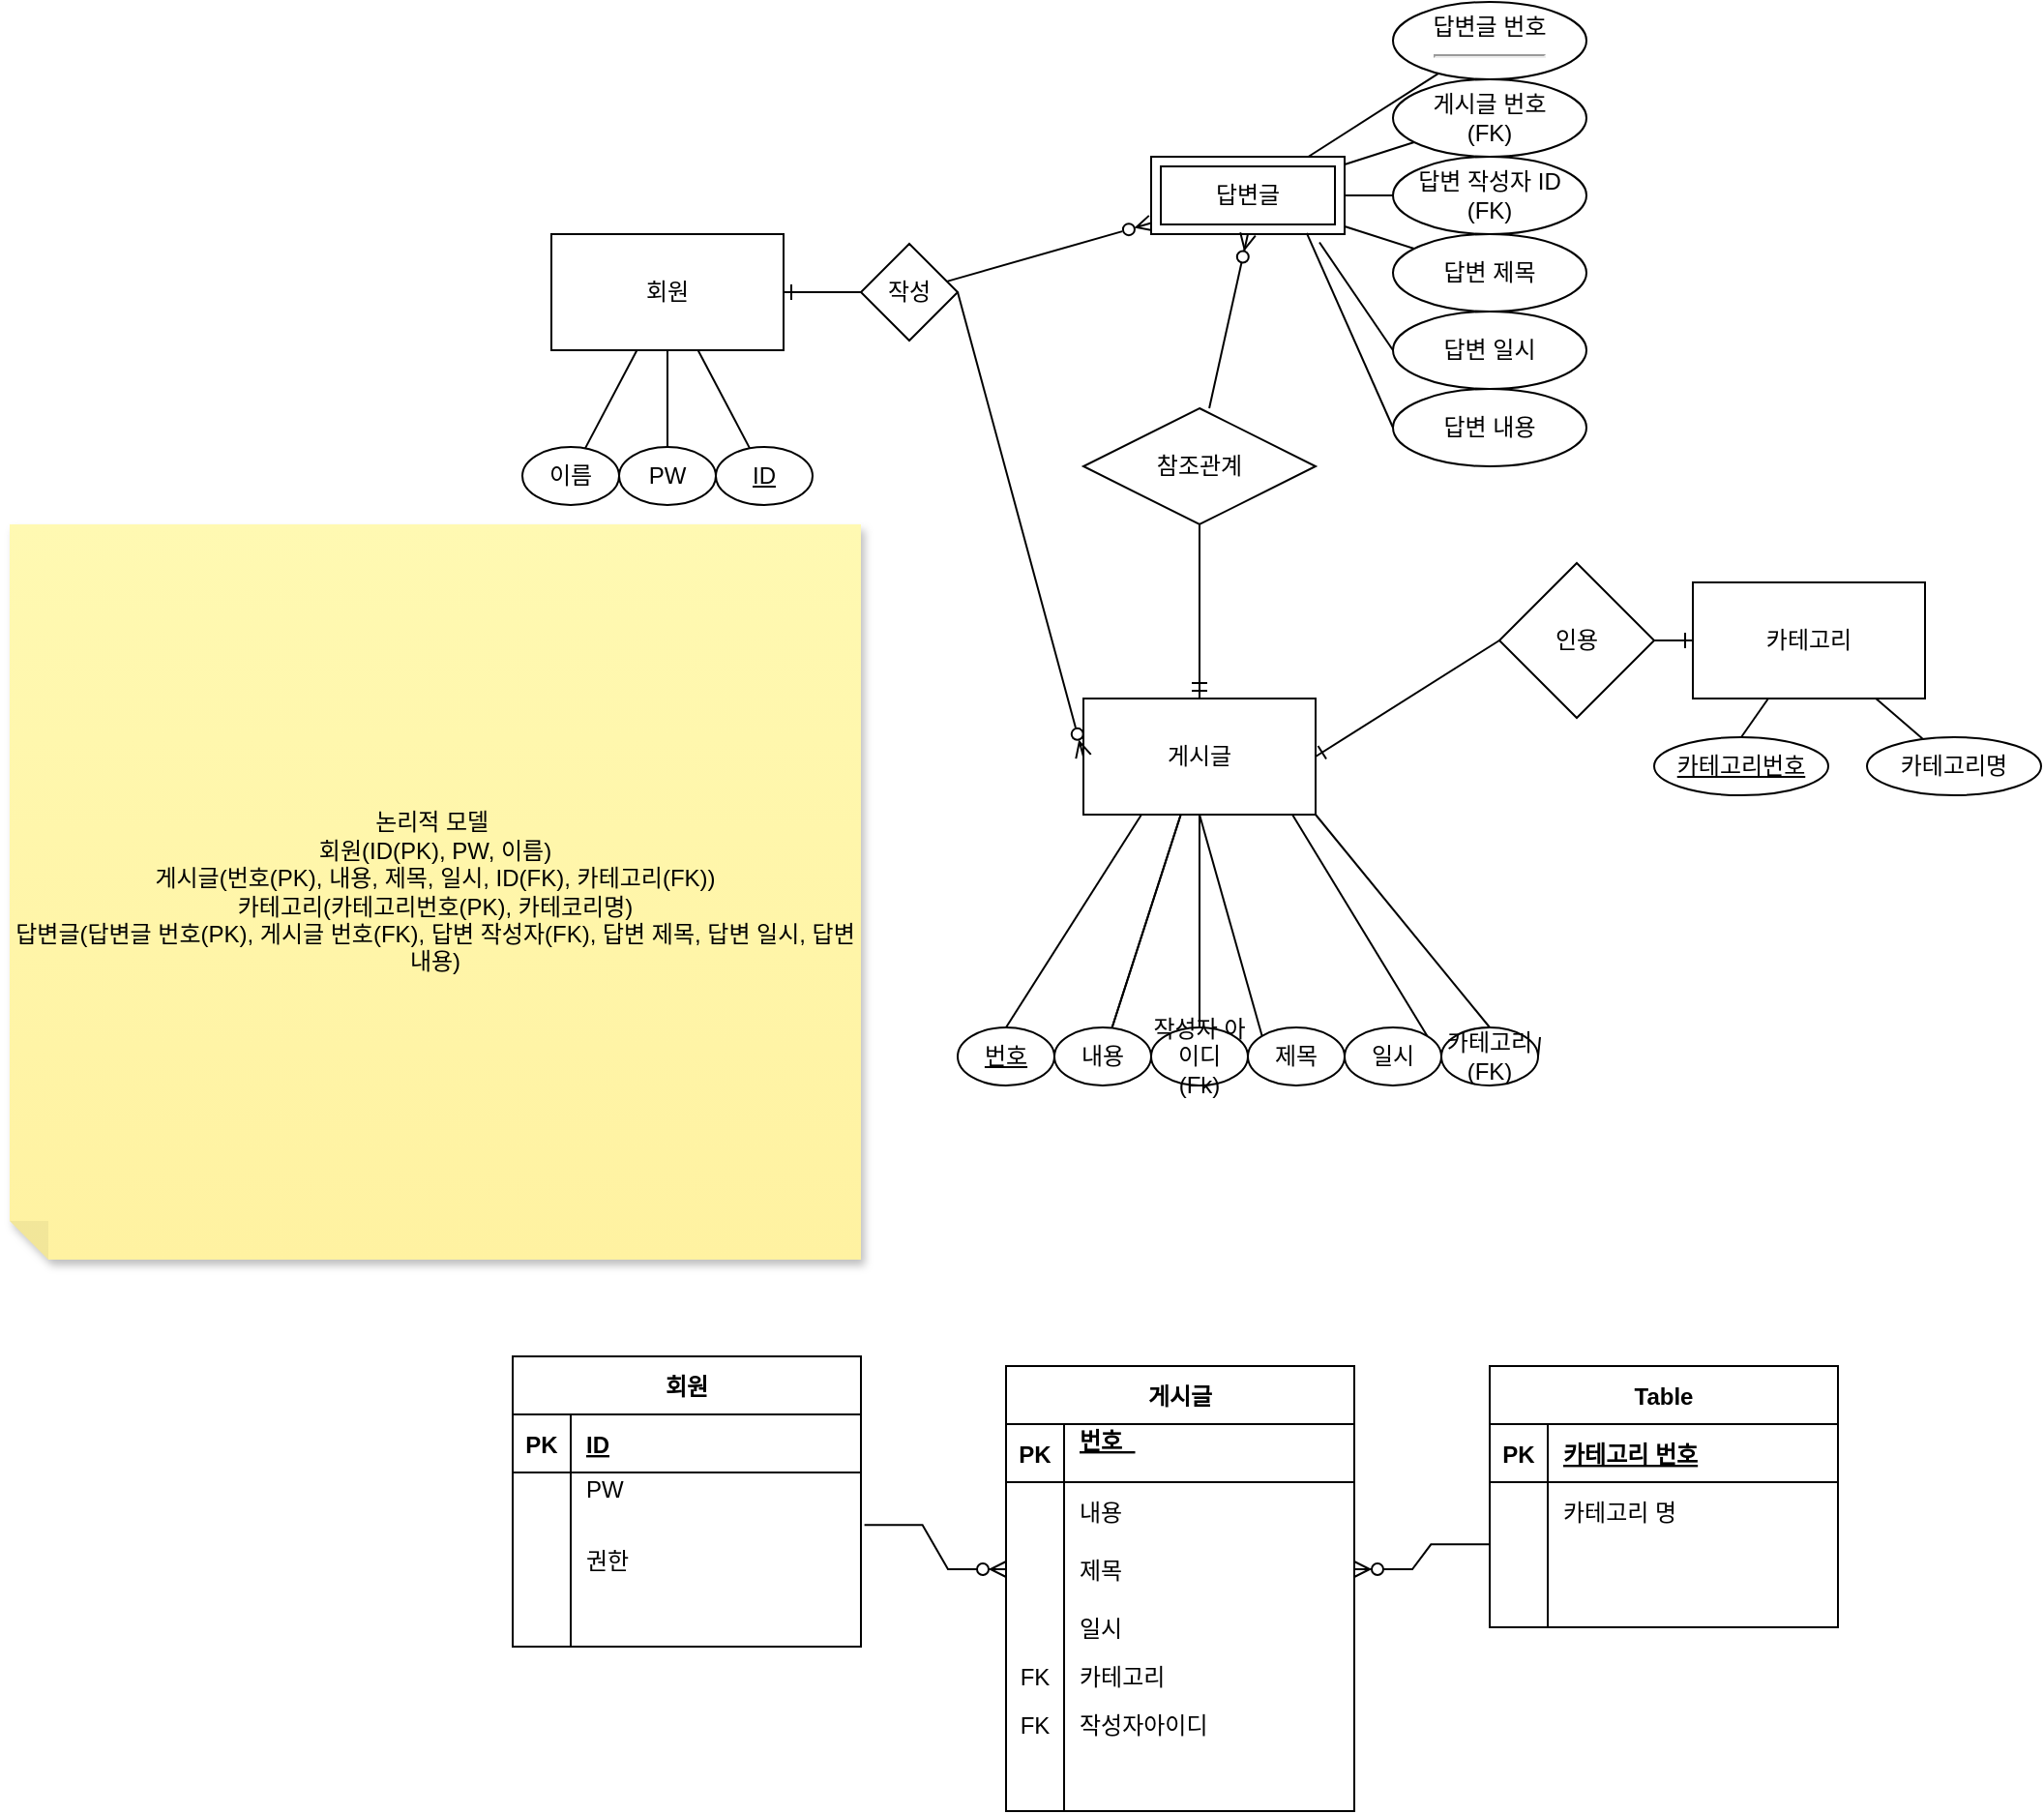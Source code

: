<mxfile version="20.6.2" type="github">
  <diagram id="R2lEEEUBdFMjLlhIrx00" name="Page-1">
    <mxGraphModel dx="2272" dy="774" grid="1" gridSize="10" guides="1" tooltips="1" connect="1" arrows="1" fold="1" page="1" pageScale="1" pageWidth="850" pageHeight="1100" math="0" shadow="0" extFonts="Permanent Marker^https://fonts.googleapis.com/css?family=Permanent+Marker">
      <root>
        <mxCell id="0" />
        <mxCell id="1" parent="0" />
        <mxCell id="7OI8YUhsGdWpLaV7Q7GV-1" value="회원" style="rounded=0;whiteSpace=wrap;html=1;" parent="1" vertex="1">
          <mxGeometry x="70" y="170" width="120" height="60" as="geometry" />
        </mxCell>
        <mxCell id="7OI8YUhsGdWpLaV7Q7GV-40" value="" style="edgeStyle=none;shape=connector;rounded=0;orthogonalLoop=1;jettySize=auto;html=1;labelBackgroundColor=default;strokeColor=default;fontFamily=Helvetica;fontSize=11;fontColor=default;startArrow=none;startFill=0;endArrow=none;endFill=0;" parent="1" source="7OI8YUhsGdWpLaV7Q7GV-2" target="7OI8YUhsGdWpLaV7Q7GV-1" edge="1">
          <mxGeometry relative="1" as="geometry" />
        </mxCell>
        <mxCell id="7OI8YUhsGdWpLaV7Q7GV-2" value="&lt;u&gt;ID&lt;/u&gt;" style="ellipse;whiteSpace=wrap;html=1;" parent="1" vertex="1">
          <mxGeometry x="155" y="280" width="50" height="30" as="geometry" />
        </mxCell>
        <mxCell id="7OI8YUhsGdWpLaV7Q7GV-39" value="" style="edgeStyle=none;shape=connector;rounded=0;orthogonalLoop=1;jettySize=auto;html=1;labelBackgroundColor=default;strokeColor=default;fontFamily=Helvetica;fontSize=11;fontColor=default;startArrow=none;startFill=0;endArrow=none;endFill=0;" parent="1" source="7OI8YUhsGdWpLaV7Q7GV-3" target="7OI8YUhsGdWpLaV7Q7GV-1" edge="1">
          <mxGeometry relative="1" as="geometry" />
        </mxCell>
        <mxCell id="7OI8YUhsGdWpLaV7Q7GV-3" value="PW" style="ellipse;whiteSpace=wrap;html=1;" parent="1" vertex="1">
          <mxGeometry x="105" y="280" width="50" height="30" as="geometry" />
        </mxCell>
        <mxCell id="7OI8YUhsGdWpLaV7Q7GV-41" value="" style="edgeStyle=none;shape=connector;rounded=0;orthogonalLoop=1;jettySize=auto;html=1;labelBackgroundColor=default;strokeColor=default;fontFamily=Helvetica;fontSize=11;fontColor=default;startArrow=none;startFill=0;endArrow=none;endFill=0;" parent="1" source="7OI8YUhsGdWpLaV7Q7GV-4" target="7OI8YUhsGdWpLaV7Q7GV-1" edge="1">
          <mxGeometry relative="1" as="geometry" />
        </mxCell>
        <mxCell id="7OI8YUhsGdWpLaV7Q7GV-4" value="이름" style="ellipse;whiteSpace=wrap;html=1;" parent="1" vertex="1">
          <mxGeometry x="55" y="280" width="50" height="30" as="geometry" />
        </mxCell>
        <mxCell id="7OI8YUhsGdWpLaV7Q7GV-31" value="" style="edgeStyle=none;shape=connector;rounded=0;orthogonalLoop=1;jettySize=auto;html=1;labelBackgroundColor=default;strokeColor=default;fontFamily=Helvetica;fontSize=11;fontColor=default;startArrow=none;startFill=0;endArrow=none;endFill=0;" parent="1" source="7OI8YUhsGdWpLaV7Q7GV-6" target="7OI8YUhsGdWpLaV7Q7GV-9" edge="1">
          <mxGeometry relative="1" as="geometry" />
        </mxCell>
        <mxCell id="7OI8YUhsGdWpLaV7Q7GV-32" value="" style="edgeStyle=none;shape=connector;rounded=0;orthogonalLoop=1;jettySize=auto;html=1;labelBackgroundColor=default;strokeColor=default;fontFamily=Helvetica;fontSize=11;fontColor=default;startArrow=none;startFill=0;endArrow=none;endFill=0;" parent="1" source="7OI8YUhsGdWpLaV7Q7GV-6" target="7OI8YUhsGdWpLaV7Q7GV-9" edge="1">
          <mxGeometry relative="1" as="geometry" />
        </mxCell>
        <mxCell id="7OI8YUhsGdWpLaV7Q7GV-33" style="edgeStyle=none;shape=connector;rounded=0;orthogonalLoop=1;jettySize=auto;html=1;exitX=0.25;exitY=1;exitDx=0;exitDy=0;entryX=0.5;entryY=0;entryDx=0;entryDy=0;labelBackgroundColor=default;strokeColor=default;fontFamily=Helvetica;fontSize=11;fontColor=default;startArrow=none;startFill=0;endArrow=none;endFill=0;" parent="1" source="7OI8YUhsGdWpLaV7Q7GV-6" target="7OI8YUhsGdWpLaV7Q7GV-7" edge="1">
          <mxGeometry relative="1" as="geometry" />
        </mxCell>
        <mxCell id="7OI8YUhsGdWpLaV7Q7GV-34" style="edgeStyle=none;shape=connector;rounded=0;orthogonalLoop=1;jettySize=auto;html=1;exitX=0.5;exitY=1;exitDx=0;exitDy=0;entryX=0;entryY=0;entryDx=0;entryDy=0;labelBackgroundColor=default;strokeColor=default;fontFamily=Helvetica;fontSize=11;fontColor=default;startArrow=none;startFill=0;endArrow=none;endFill=0;" parent="1" source="7OI8YUhsGdWpLaV7Q7GV-6" target="7OI8YUhsGdWpLaV7Q7GV-8" edge="1">
          <mxGeometry relative="1" as="geometry" />
        </mxCell>
        <mxCell id="7OI8YUhsGdWpLaV7Q7GV-6" value="게시글" style="rounded=0;whiteSpace=wrap;html=1;" parent="1" vertex="1">
          <mxGeometry x="345" y="410" width="120" height="60" as="geometry" />
        </mxCell>
        <mxCell id="7OI8YUhsGdWpLaV7Q7GV-7" value="&lt;u&gt;번호&lt;/u&gt;" style="ellipse;whiteSpace=wrap;html=1;" parent="1" vertex="1">
          <mxGeometry x="280" y="580" width="50" height="30" as="geometry" />
        </mxCell>
        <mxCell id="7OI8YUhsGdWpLaV7Q7GV-8" value="제목" style="ellipse;whiteSpace=wrap;html=1;" parent="1" vertex="1">
          <mxGeometry x="430" y="580" width="50" height="30" as="geometry" />
        </mxCell>
        <mxCell id="7OI8YUhsGdWpLaV7Q7GV-9" value="내용" style="ellipse;whiteSpace=wrap;html=1;" parent="1" vertex="1">
          <mxGeometry x="330" y="580" width="50" height="30" as="geometry" />
        </mxCell>
        <mxCell id="7OI8YUhsGdWpLaV7Q7GV-36" style="edgeStyle=none;shape=connector;rounded=0;orthogonalLoop=1;jettySize=auto;html=1;exitX=0.5;exitY=0;exitDx=0;exitDy=0;entryX=0.5;entryY=1;entryDx=0;entryDy=0;labelBackgroundColor=default;strokeColor=default;fontFamily=Helvetica;fontSize=11;fontColor=default;startArrow=none;startFill=0;endArrow=none;endFill=0;" parent="1" source="7OI8YUhsGdWpLaV7Q7GV-10" target="7OI8YUhsGdWpLaV7Q7GV-6" edge="1">
          <mxGeometry relative="1" as="geometry">
            <Array as="points" />
          </mxGeometry>
        </mxCell>
        <mxCell id="7OI8YUhsGdWpLaV7Q7GV-10" value="작성자 아이디&lt;br&gt;(Fk)" style="ellipse;whiteSpace=wrap;html=1;" parent="1" vertex="1">
          <mxGeometry x="380" y="580" width="50" height="30" as="geometry" />
        </mxCell>
        <mxCell id="7OI8YUhsGdWpLaV7Q7GV-35" style="edgeStyle=none;shape=connector;rounded=0;orthogonalLoop=1;jettySize=auto;html=1;exitX=1;exitY=0;exitDx=0;exitDy=0;entryX=0.9;entryY=1;entryDx=0;entryDy=0;entryPerimeter=0;labelBackgroundColor=default;strokeColor=default;fontFamily=Helvetica;fontSize=11;fontColor=default;startArrow=none;startFill=0;endArrow=none;endFill=0;" parent="1" source="7OI8YUhsGdWpLaV7Q7GV-13" target="7OI8YUhsGdWpLaV7Q7GV-6" edge="1">
          <mxGeometry relative="1" as="geometry" />
        </mxCell>
        <mxCell id="7OI8YUhsGdWpLaV7Q7GV-13" value="일시" style="ellipse;whiteSpace=wrap;html=1;" parent="1" vertex="1">
          <mxGeometry x="480" y="580" width="50" height="30" as="geometry" />
        </mxCell>
        <mxCell id="7OI8YUhsGdWpLaV7Q7GV-37" style="edgeStyle=none;shape=connector;rounded=0;orthogonalLoop=1;jettySize=auto;html=1;entryX=1;entryY=1;entryDx=0;entryDy=0;labelBackgroundColor=default;strokeColor=default;fontFamily=Helvetica;fontSize=11;fontColor=default;startArrow=none;startFill=0;endArrow=none;endFill=0;exitX=0.5;exitY=0;exitDx=0;exitDy=0;" parent="1" source="7OI8YUhsGdWpLaV7Q7GV-14" target="7OI8YUhsGdWpLaV7Q7GV-6" edge="1">
          <mxGeometry relative="1" as="geometry">
            <mxPoint x="335" y="730" as="sourcePoint" />
          </mxGeometry>
        </mxCell>
        <mxCell id="7OI8YUhsGdWpLaV7Q7GV-14" value="카테고리&lt;br&gt;(FK)" style="ellipse;whiteSpace=wrap;html=1;" parent="1" vertex="1">
          <mxGeometry x="530" y="580" width="50" height="30" as="geometry" />
        </mxCell>
        <mxCell id="7OI8YUhsGdWpLaV7Q7GV-15" value="카테고리" style="rounded=0;whiteSpace=wrap;html=1;" parent="1" vertex="1">
          <mxGeometry x="660" y="350" width="120" height="60" as="geometry" />
        </mxCell>
        <mxCell id="7OI8YUhsGdWpLaV7Q7GV-38" value="" style="edgeStyle=none;shape=connector;rounded=0;orthogonalLoop=1;jettySize=auto;html=1;labelBackgroundColor=default;strokeColor=default;fontFamily=Helvetica;fontSize=11;fontColor=default;startArrow=none;startFill=0;endArrow=none;endFill=0;" parent="1" source="7OI8YUhsGdWpLaV7Q7GV-17" target="7OI8YUhsGdWpLaV7Q7GV-15" edge="1">
          <mxGeometry relative="1" as="geometry" />
        </mxCell>
        <mxCell id="7OI8YUhsGdWpLaV7Q7GV-17" value="&lt;span&gt;카테고리명&lt;/span&gt;" style="ellipse;whiteSpace=wrap;html=1;fontStyle=0" parent="1" vertex="1">
          <mxGeometry x="750" y="430" width="90" height="30" as="geometry" />
        </mxCell>
        <mxCell id="_Avq7GylV0SumR6iPgZQ-17" value="" style="edgeStyle=none;rounded=0;orthogonalLoop=1;jettySize=auto;html=1;endArrow=ERzeroToMany;endFill=0;" edge="1" parent="1" source="7OI8YUhsGdWpLaV7Q7GV-19" target="_Avq7GylV0SumR6iPgZQ-3">
          <mxGeometry relative="1" as="geometry" />
        </mxCell>
        <mxCell id="7OI8YUhsGdWpLaV7Q7GV-19" value="작성" style="rhombus;whiteSpace=wrap;html=1;" parent="1" vertex="1">
          <mxGeometry x="230" y="175" width="50" height="50" as="geometry" />
        </mxCell>
        <mxCell id="_Avq7GylV0SumR6iPgZQ-21" value="" style="edgeStyle=none;rounded=0;orthogonalLoop=1;jettySize=auto;html=1;startArrow=none;startFill=0;endArrow=ERone;endFill=0;" edge="1" parent="1" source="7OI8YUhsGdWpLaV7Q7GV-20" target="7OI8YUhsGdWpLaV7Q7GV-15">
          <mxGeometry relative="1" as="geometry" />
        </mxCell>
        <mxCell id="7OI8YUhsGdWpLaV7Q7GV-20" value="인용" style="rhombus;whiteSpace=wrap;html=1;" parent="1" vertex="1">
          <mxGeometry x="560" y="340" width="80" height="80" as="geometry" />
        </mxCell>
        <mxCell id="7OI8YUhsGdWpLaV7Q7GV-22" value="" style="endArrow=ERone;html=1;rounded=0;strokeColor=default;entryX=1;entryY=0.5;entryDx=0;entryDy=0;exitX=0;exitY=0.5;exitDx=0;exitDy=0;endFill=0;" parent="1" source="7OI8YUhsGdWpLaV7Q7GV-20" target="7OI8YUhsGdWpLaV7Q7GV-6" edge="1">
          <mxGeometry width="50" height="50" relative="1" as="geometry">
            <mxPoint x="550.0" y="440" as="sourcePoint" />
            <mxPoint x="460" y="800" as="targetPoint" />
          </mxGeometry>
        </mxCell>
        <mxCell id="7OI8YUhsGdWpLaV7Q7GV-28" value="" style="edgeStyle=none;orthogonalLoop=1;jettySize=auto;html=1;rounded=0;strokeColor=default;exitX=1;exitY=0.5;exitDx=0;exitDy=0;entryX=0;entryY=0.5;entryDx=0;entryDy=0;startArrow=none;startFill=0;endArrow=ERzeroToMany;endFill=0;" parent="1" source="7OI8YUhsGdWpLaV7Q7GV-19" target="7OI8YUhsGdWpLaV7Q7GV-6" edge="1">
          <mxGeometry width="80" relative="1" as="geometry">
            <mxPoint x="240" y="360" as="sourcePoint" />
            <mxPoint x="320" y="360" as="targetPoint" />
            <Array as="points" />
          </mxGeometry>
        </mxCell>
        <mxCell id="7OI8YUhsGdWpLaV7Q7GV-29" value="" style="edgeStyle=none;orthogonalLoop=1;jettySize=auto;html=1;rounded=0;labelBackgroundColor=default;strokeColor=default;fontFamily=Helvetica;fontSize=11;fontColor=default;startArrow=none;startFill=0;endArrow=ERone;endFill=0;shape=connector;entryX=1;entryY=0.5;entryDx=0;entryDy=0;" parent="1" target="7OI8YUhsGdWpLaV7Q7GV-1" edge="1">
          <mxGeometry width="80" relative="1" as="geometry">
            <mxPoint x="230" y="200" as="sourcePoint" />
            <mxPoint x="310" y="200" as="targetPoint" />
            <Array as="points" />
          </mxGeometry>
        </mxCell>
        <mxCell id="7OI8YUhsGdWpLaV7Q7GV-43" style="edgeStyle=none;shape=connector;rounded=0;orthogonalLoop=1;jettySize=auto;html=1;exitX=0.5;exitY=0;exitDx=0;exitDy=0;labelBackgroundColor=default;strokeColor=default;fontFamily=Helvetica;fontSize=11;fontColor=default;startArrow=none;startFill=0;endArrow=none;endFill=0;" parent="1" source="7OI8YUhsGdWpLaV7Q7GV-42" target="7OI8YUhsGdWpLaV7Q7GV-15" edge="1">
          <mxGeometry relative="1" as="geometry" />
        </mxCell>
        <mxCell id="7OI8YUhsGdWpLaV7Q7GV-42" value="&lt;span&gt;카테고리번호&lt;/span&gt;" style="ellipse;whiteSpace=wrap;html=1;fontStyle=4" parent="1" vertex="1">
          <mxGeometry x="640" y="430" width="90" height="30" as="geometry" />
        </mxCell>
        <mxCell id="7OI8YUhsGdWpLaV7Q7GV-47" style="edgeStyle=none;shape=connector;rounded=0;orthogonalLoop=1;jettySize=auto;html=1;exitX=1;exitY=0.5;exitDx=0;exitDy=0;entryX=1.02;entryY=0.167;entryDx=0;entryDy=0;entryPerimeter=0;labelBackgroundColor=default;strokeColor=default;fontFamily=Helvetica;fontSize=11;fontColor=default;startArrow=none;startFill=0;endArrow=none;endFill=0;" parent="1" source="7OI8YUhsGdWpLaV7Q7GV-14" target="7OI8YUhsGdWpLaV7Q7GV-14" edge="1">
          <mxGeometry relative="1" as="geometry" />
        </mxCell>
        <mxCell id="xYobiw6pBcvxTH7GQUa6-3" value="회원" style="shape=table;startSize=30;container=1;collapsible=1;childLayout=tableLayout;fixedRows=1;rowLines=0;fontStyle=1;align=center;resizeLast=1;" parent="1" vertex="1">
          <mxGeometry x="50" y="750" width="180" height="150" as="geometry" />
        </mxCell>
        <mxCell id="xYobiw6pBcvxTH7GQUa6-4" value="" style="shape=tableRow;horizontal=0;startSize=0;swimlaneHead=0;swimlaneBody=0;fillColor=none;collapsible=0;dropTarget=0;points=[[0,0.5],[1,0.5]];portConstraint=eastwest;top=0;left=0;right=0;bottom=1;" parent="xYobiw6pBcvxTH7GQUa6-3" vertex="1">
          <mxGeometry y="30" width="180" height="30" as="geometry" />
        </mxCell>
        <mxCell id="xYobiw6pBcvxTH7GQUa6-5" value="PK" style="shape=partialRectangle;connectable=0;fillColor=none;top=0;left=0;bottom=0;right=0;fontStyle=1;overflow=hidden;" parent="xYobiw6pBcvxTH7GQUa6-4" vertex="1">
          <mxGeometry width="30" height="30" as="geometry">
            <mxRectangle width="30" height="30" as="alternateBounds" />
          </mxGeometry>
        </mxCell>
        <mxCell id="xYobiw6pBcvxTH7GQUa6-6" value="ID" style="shape=partialRectangle;connectable=0;fillColor=none;top=0;left=0;bottom=0;right=0;align=left;spacingLeft=6;fontStyle=5;overflow=hidden;" parent="xYobiw6pBcvxTH7GQUa6-4" vertex="1">
          <mxGeometry x="30" width="150" height="30" as="geometry">
            <mxRectangle width="150" height="30" as="alternateBounds" />
          </mxGeometry>
        </mxCell>
        <mxCell id="xYobiw6pBcvxTH7GQUa6-7" value="" style="shape=tableRow;horizontal=0;startSize=0;swimlaneHead=0;swimlaneBody=0;fillColor=none;collapsible=0;dropTarget=0;points=[[0,0.5],[1,0.5]];portConstraint=eastwest;top=0;left=0;right=0;bottom=0;" parent="xYobiw6pBcvxTH7GQUa6-3" vertex="1">
          <mxGeometry y="60" width="180" height="30" as="geometry" />
        </mxCell>
        <mxCell id="xYobiw6pBcvxTH7GQUa6-8" value="" style="shape=partialRectangle;connectable=0;fillColor=none;top=0;left=0;bottom=0;right=0;editable=1;overflow=hidden;" parent="xYobiw6pBcvxTH7GQUa6-7" vertex="1">
          <mxGeometry width="30" height="30" as="geometry">
            <mxRectangle width="30" height="30" as="alternateBounds" />
          </mxGeometry>
        </mxCell>
        <mxCell id="xYobiw6pBcvxTH7GQUa6-9" value="PW    &#xa;" style="shape=partialRectangle;connectable=0;fillColor=none;top=0;left=0;bottom=0;right=0;align=left;spacingLeft=6;overflow=hidden;" parent="xYobiw6pBcvxTH7GQUa6-7" vertex="1">
          <mxGeometry x="30" width="150" height="30" as="geometry">
            <mxRectangle width="150" height="30" as="alternateBounds" />
          </mxGeometry>
        </mxCell>
        <mxCell id="xYobiw6pBcvxTH7GQUa6-10" value="" style="shape=tableRow;horizontal=0;startSize=0;swimlaneHead=0;swimlaneBody=0;fillColor=none;collapsible=0;dropTarget=0;points=[[0,0.5],[1,0.5]];portConstraint=eastwest;top=0;left=0;right=0;bottom=0;" parent="xYobiw6pBcvxTH7GQUa6-3" vertex="1">
          <mxGeometry y="90" width="180" height="30" as="geometry" />
        </mxCell>
        <mxCell id="xYobiw6pBcvxTH7GQUa6-11" value="" style="shape=partialRectangle;connectable=0;fillColor=none;top=0;left=0;bottom=0;right=0;editable=1;overflow=hidden;" parent="xYobiw6pBcvxTH7GQUa6-10" vertex="1">
          <mxGeometry width="30" height="30" as="geometry">
            <mxRectangle width="30" height="30" as="alternateBounds" />
          </mxGeometry>
        </mxCell>
        <mxCell id="xYobiw6pBcvxTH7GQUa6-12" value="권한" style="shape=partialRectangle;connectable=0;fillColor=none;top=0;left=0;bottom=0;right=0;align=left;spacingLeft=6;overflow=hidden;" parent="xYobiw6pBcvxTH7GQUa6-10" vertex="1">
          <mxGeometry x="30" width="150" height="30" as="geometry">
            <mxRectangle width="150" height="30" as="alternateBounds" />
          </mxGeometry>
        </mxCell>
        <mxCell id="xYobiw6pBcvxTH7GQUa6-13" value="" style="shape=tableRow;horizontal=0;startSize=0;swimlaneHead=0;swimlaneBody=0;fillColor=none;collapsible=0;dropTarget=0;points=[[0,0.5],[1,0.5]];portConstraint=eastwest;top=0;left=0;right=0;bottom=0;" parent="xYobiw6pBcvxTH7GQUa6-3" vertex="1">
          <mxGeometry y="120" width="180" height="30" as="geometry" />
        </mxCell>
        <mxCell id="xYobiw6pBcvxTH7GQUa6-14" value="" style="shape=partialRectangle;connectable=0;fillColor=none;top=0;left=0;bottom=0;right=0;editable=1;overflow=hidden;" parent="xYobiw6pBcvxTH7GQUa6-13" vertex="1">
          <mxGeometry width="30" height="30" as="geometry">
            <mxRectangle width="30" height="30" as="alternateBounds" />
          </mxGeometry>
        </mxCell>
        <mxCell id="xYobiw6pBcvxTH7GQUa6-15" value="" style="shape=partialRectangle;connectable=0;fillColor=none;top=0;left=0;bottom=0;right=0;align=left;spacingLeft=6;overflow=hidden;" parent="xYobiw6pBcvxTH7GQUa6-13" vertex="1">
          <mxGeometry x="30" width="150" height="30" as="geometry">
            <mxRectangle width="150" height="30" as="alternateBounds" />
          </mxGeometry>
        </mxCell>
        <mxCell id="xYobiw6pBcvxTH7GQUa6-16" value="게시글" style="shape=table;startSize=30;container=1;collapsible=1;childLayout=tableLayout;fixedRows=1;rowLines=0;fontStyle=1;align=center;resizeLast=1;swimlaneLine=1;" parent="1" vertex="1">
          <mxGeometry x="305" y="755" width="180" height="230" as="geometry" />
        </mxCell>
        <mxCell id="xYobiw6pBcvxTH7GQUa6-17" value="" style="shape=tableRow;horizontal=0;startSize=0;swimlaneHead=0;swimlaneBody=0;fillColor=none;collapsible=0;dropTarget=0;points=[[0,0.5],[1,0.5]];portConstraint=eastwest;top=0;left=0;right=0;bottom=1;" parent="xYobiw6pBcvxTH7GQUa6-16" vertex="1">
          <mxGeometry y="30" width="180" height="30" as="geometry" />
        </mxCell>
        <mxCell id="xYobiw6pBcvxTH7GQUa6-18" value="PK" style="shape=partialRectangle;connectable=0;fillColor=none;top=0;left=0;bottom=0;right=0;fontStyle=1;overflow=hidden;" parent="xYobiw6pBcvxTH7GQUa6-17" vertex="1">
          <mxGeometry width="30" height="30" as="geometry">
            <mxRectangle width="30" height="30" as="alternateBounds" />
          </mxGeometry>
        </mxCell>
        <mxCell id="xYobiw6pBcvxTH7GQUa6-19" value="번호  &#xa;" style="shape=partialRectangle;connectable=0;fillColor=none;top=0;left=0;bottom=0;right=0;align=left;spacingLeft=6;fontStyle=5;overflow=hidden;" parent="xYobiw6pBcvxTH7GQUa6-17" vertex="1">
          <mxGeometry x="30" width="150" height="30" as="geometry">
            <mxRectangle width="150" height="30" as="alternateBounds" />
          </mxGeometry>
        </mxCell>
        <mxCell id="xYobiw6pBcvxTH7GQUa6-20" value="" style="shape=tableRow;horizontal=0;startSize=0;swimlaneHead=0;swimlaneBody=0;fillColor=none;collapsible=0;dropTarget=0;points=[[0,0.5],[1,0.5]];portConstraint=eastwest;top=0;left=0;right=0;bottom=0;" parent="xYobiw6pBcvxTH7GQUa6-16" vertex="1">
          <mxGeometry y="60" width="180" height="30" as="geometry" />
        </mxCell>
        <mxCell id="xYobiw6pBcvxTH7GQUa6-21" value="" style="shape=partialRectangle;connectable=0;fillColor=none;top=0;left=0;bottom=0;right=0;editable=1;overflow=hidden;" parent="xYobiw6pBcvxTH7GQUa6-20" vertex="1">
          <mxGeometry width="30" height="30" as="geometry">
            <mxRectangle width="30" height="30" as="alternateBounds" />
          </mxGeometry>
        </mxCell>
        <mxCell id="xYobiw6pBcvxTH7GQUa6-22" value="내용" style="shape=partialRectangle;connectable=0;fillColor=none;top=0;left=0;bottom=0;right=0;align=left;spacingLeft=6;overflow=hidden;" parent="xYobiw6pBcvxTH7GQUa6-20" vertex="1">
          <mxGeometry x="30" width="150" height="30" as="geometry">
            <mxRectangle width="150" height="30" as="alternateBounds" />
          </mxGeometry>
        </mxCell>
        <mxCell id="xYobiw6pBcvxTH7GQUa6-23" value="" style="shape=tableRow;horizontal=0;startSize=0;swimlaneHead=0;swimlaneBody=0;fillColor=none;collapsible=0;dropTarget=0;points=[[0,0.5],[1,0.5]];portConstraint=eastwest;top=0;left=0;right=0;bottom=0;" parent="xYobiw6pBcvxTH7GQUa6-16" vertex="1">
          <mxGeometry y="90" width="180" height="30" as="geometry" />
        </mxCell>
        <mxCell id="xYobiw6pBcvxTH7GQUa6-24" value="" style="shape=partialRectangle;connectable=0;fillColor=none;top=0;left=0;bottom=0;right=0;editable=1;overflow=hidden;" parent="xYobiw6pBcvxTH7GQUa6-23" vertex="1">
          <mxGeometry width="30" height="30" as="geometry">
            <mxRectangle width="30" height="30" as="alternateBounds" />
          </mxGeometry>
        </mxCell>
        <mxCell id="xYobiw6pBcvxTH7GQUa6-25" value="제목" style="shape=partialRectangle;connectable=0;fillColor=none;top=0;left=0;bottom=0;right=0;align=left;spacingLeft=6;overflow=hidden;" parent="xYobiw6pBcvxTH7GQUa6-23" vertex="1">
          <mxGeometry x="30" width="150" height="30" as="geometry">
            <mxRectangle width="150" height="30" as="alternateBounds" />
          </mxGeometry>
        </mxCell>
        <mxCell id="xYobiw6pBcvxTH7GQUa6-26" value="" style="shape=tableRow;horizontal=0;startSize=0;swimlaneHead=0;swimlaneBody=0;fillColor=none;collapsible=0;dropTarget=0;points=[[0,0.5],[1,0.5]];portConstraint=eastwest;top=0;left=0;right=0;bottom=0;" parent="xYobiw6pBcvxTH7GQUa6-16" vertex="1">
          <mxGeometry y="120" width="180" height="30" as="geometry" />
        </mxCell>
        <mxCell id="xYobiw6pBcvxTH7GQUa6-27" value="" style="shape=partialRectangle;connectable=0;fillColor=none;top=0;left=0;bottom=0;right=0;editable=1;overflow=hidden;" parent="xYobiw6pBcvxTH7GQUa6-26" vertex="1">
          <mxGeometry width="30" height="30" as="geometry">
            <mxRectangle width="30" height="30" as="alternateBounds" />
          </mxGeometry>
        </mxCell>
        <mxCell id="xYobiw6pBcvxTH7GQUa6-28" value="일시" style="shape=partialRectangle;connectable=0;fillColor=none;top=0;left=0;bottom=0;right=0;align=left;spacingLeft=6;overflow=hidden;" parent="xYobiw6pBcvxTH7GQUa6-26" vertex="1">
          <mxGeometry x="30" width="150" height="30" as="geometry">
            <mxRectangle width="150" height="30" as="alternateBounds" />
          </mxGeometry>
        </mxCell>
        <mxCell id="xYobiw6pBcvxTH7GQUa6-59" value="" style="shape=tableRow;horizontal=0;startSize=0;swimlaneHead=0;swimlaneBody=0;fillColor=none;collapsible=0;dropTarget=0;points=[[0,0.5],[1,0.5]];portConstraint=eastwest;top=0;left=0;right=0;bottom=0;" parent="xYobiw6pBcvxTH7GQUa6-16" vertex="1">
          <mxGeometry y="150" width="180" height="20" as="geometry" />
        </mxCell>
        <mxCell id="xYobiw6pBcvxTH7GQUa6-60" value="FK" style="shape=partialRectangle;connectable=0;fillColor=none;top=0;left=0;bottom=0;right=0;editable=1;overflow=hidden;" parent="xYobiw6pBcvxTH7GQUa6-59" vertex="1">
          <mxGeometry width="30" height="20" as="geometry">
            <mxRectangle width="30" height="20" as="alternateBounds" />
          </mxGeometry>
        </mxCell>
        <mxCell id="xYobiw6pBcvxTH7GQUa6-61" value="카테고리 " style="shape=partialRectangle;connectable=0;fillColor=none;top=0;left=0;bottom=0;right=0;align=left;spacingLeft=6;overflow=hidden;" parent="xYobiw6pBcvxTH7GQUa6-59" vertex="1">
          <mxGeometry x="30" width="150" height="20" as="geometry">
            <mxRectangle width="150" height="20" as="alternateBounds" />
          </mxGeometry>
        </mxCell>
        <mxCell id="xYobiw6pBcvxTH7GQUa6-62" value="" style="shape=tableRow;horizontal=0;startSize=0;swimlaneHead=0;swimlaneBody=0;fillColor=none;collapsible=0;dropTarget=0;points=[[0,0.5],[1,0.5]];portConstraint=eastwest;top=0;left=0;right=0;bottom=0;" parent="xYobiw6pBcvxTH7GQUa6-16" vertex="1">
          <mxGeometry y="170" width="180" height="30" as="geometry" />
        </mxCell>
        <mxCell id="xYobiw6pBcvxTH7GQUa6-63" value="FK" style="shape=partialRectangle;connectable=0;fillColor=none;top=0;left=0;bottom=0;right=0;editable=1;overflow=hidden;" parent="xYobiw6pBcvxTH7GQUa6-62" vertex="1">
          <mxGeometry width="30" height="30" as="geometry">
            <mxRectangle width="30" height="30" as="alternateBounds" />
          </mxGeometry>
        </mxCell>
        <mxCell id="xYobiw6pBcvxTH7GQUa6-64" value="작성자아이디" style="shape=partialRectangle;connectable=0;fillColor=none;top=0;left=0;bottom=0;right=0;align=left;spacingLeft=6;overflow=hidden;" parent="xYobiw6pBcvxTH7GQUa6-62" vertex="1">
          <mxGeometry x="30" width="150" height="30" as="geometry">
            <mxRectangle width="150" height="30" as="alternateBounds" />
          </mxGeometry>
        </mxCell>
        <mxCell id="xYobiw6pBcvxTH7GQUa6-65" value="" style="shape=tableRow;horizontal=0;startSize=0;swimlaneHead=0;swimlaneBody=0;fillColor=none;collapsible=0;dropTarget=0;points=[[0,0.5],[1,0.5]];portConstraint=eastwest;top=0;left=0;right=0;bottom=0;" parent="xYobiw6pBcvxTH7GQUa6-16" vertex="1">
          <mxGeometry y="200" width="180" height="30" as="geometry" />
        </mxCell>
        <mxCell id="xYobiw6pBcvxTH7GQUa6-66" value="" style="shape=partialRectangle;connectable=0;fillColor=none;top=0;left=0;bottom=0;right=0;editable=1;overflow=hidden;" parent="xYobiw6pBcvxTH7GQUa6-65" vertex="1">
          <mxGeometry width="30" height="30" as="geometry">
            <mxRectangle width="30" height="30" as="alternateBounds" />
          </mxGeometry>
        </mxCell>
        <mxCell id="xYobiw6pBcvxTH7GQUa6-67" value="" style="shape=partialRectangle;connectable=0;fillColor=none;top=0;left=0;bottom=0;right=0;align=left;spacingLeft=6;overflow=hidden;" parent="xYobiw6pBcvxTH7GQUa6-65" vertex="1">
          <mxGeometry x="30" width="150" height="30" as="geometry">
            <mxRectangle width="150" height="30" as="alternateBounds" />
          </mxGeometry>
        </mxCell>
        <mxCell id="xYobiw6pBcvxTH7GQUa6-68" value="Table" style="shape=table;startSize=30;container=1;collapsible=1;childLayout=tableLayout;fixedRows=1;rowLines=0;fontStyle=1;align=center;resizeLast=1;" parent="1" vertex="1">
          <mxGeometry x="555" y="755" width="180" height="135" as="geometry" />
        </mxCell>
        <mxCell id="xYobiw6pBcvxTH7GQUa6-69" value="" style="shape=tableRow;horizontal=0;startSize=0;swimlaneHead=0;swimlaneBody=0;fillColor=none;collapsible=0;dropTarget=0;points=[[0,0.5],[1,0.5]];portConstraint=eastwest;top=0;left=0;right=0;bottom=1;" parent="xYobiw6pBcvxTH7GQUa6-68" vertex="1">
          <mxGeometry y="30" width="180" height="30" as="geometry" />
        </mxCell>
        <mxCell id="xYobiw6pBcvxTH7GQUa6-70" value="PK" style="shape=partialRectangle;connectable=0;fillColor=none;top=0;left=0;bottom=0;right=0;fontStyle=1;overflow=hidden;" parent="xYobiw6pBcvxTH7GQUa6-69" vertex="1">
          <mxGeometry width="30" height="30" as="geometry">
            <mxRectangle width="30" height="30" as="alternateBounds" />
          </mxGeometry>
        </mxCell>
        <mxCell id="xYobiw6pBcvxTH7GQUa6-71" value="카테고리 번호" style="shape=partialRectangle;connectable=0;fillColor=none;top=0;left=0;bottom=0;right=0;align=left;spacingLeft=6;fontStyle=5;overflow=hidden;" parent="xYobiw6pBcvxTH7GQUa6-69" vertex="1">
          <mxGeometry x="30" width="150" height="30" as="geometry">
            <mxRectangle width="150" height="30" as="alternateBounds" />
          </mxGeometry>
        </mxCell>
        <mxCell id="xYobiw6pBcvxTH7GQUa6-72" value="" style="shape=tableRow;horizontal=0;startSize=0;swimlaneHead=0;swimlaneBody=0;fillColor=none;collapsible=0;dropTarget=0;points=[[0,0.5],[1,0.5]];portConstraint=eastwest;top=0;left=0;right=0;bottom=0;" parent="xYobiw6pBcvxTH7GQUa6-68" vertex="1">
          <mxGeometry y="60" width="180" height="30" as="geometry" />
        </mxCell>
        <mxCell id="xYobiw6pBcvxTH7GQUa6-73" value="" style="shape=partialRectangle;connectable=0;fillColor=none;top=0;left=0;bottom=0;right=0;editable=1;overflow=hidden;" parent="xYobiw6pBcvxTH7GQUa6-72" vertex="1">
          <mxGeometry width="30" height="30" as="geometry">
            <mxRectangle width="30" height="30" as="alternateBounds" />
          </mxGeometry>
        </mxCell>
        <mxCell id="xYobiw6pBcvxTH7GQUa6-74" value="카테고리 명" style="shape=partialRectangle;connectable=0;fillColor=none;top=0;left=0;bottom=0;right=0;align=left;spacingLeft=6;overflow=hidden;" parent="xYobiw6pBcvxTH7GQUa6-72" vertex="1">
          <mxGeometry x="30" width="150" height="30" as="geometry">
            <mxRectangle width="150" height="30" as="alternateBounds" />
          </mxGeometry>
        </mxCell>
        <mxCell id="xYobiw6pBcvxTH7GQUa6-75" value="" style="shape=tableRow;horizontal=0;startSize=0;swimlaneHead=0;swimlaneBody=0;fillColor=none;collapsible=0;dropTarget=0;points=[[0,0.5],[1,0.5]];portConstraint=eastwest;top=0;left=0;right=0;bottom=0;" parent="xYobiw6pBcvxTH7GQUa6-68" vertex="1">
          <mxGeometry y="90" width="180" height="25" as="geometry" />
        </mxCell>
        <mxCell id="xYobiw6pBcvxTH7GQUa6-76" value="" style="shape=partialRectangle;connectable=0;fillColor=none;top=0;left=0;bottom=0;right=0;editable=1;overflow=hidden;" parent="xYobiw6pBcvxTH7GQUa6-75" vertex="1">
          <mxGeometry width="30" height="25" as="geometry">
            <mxRectangle width="30" height="25" as="alternateBounds" />
          </mxGeometry>
        </mxCell>
        <mxCell id="xYobiw6pBcvxTH7GQUa6-77" value="" style="shape=partialRectangle;connectable=0;fillColor=none;top=0;left=0;bottom=0;right=0;align=left;spacingLeft=6;overflow=hidden;" parent="xYobiw6pBcvxTH7GQUa6-75" vertex="1">
          <mxGeometry x="30" width="150" height="25" as="geometry">
            <mxRectangle width="150" height="25" as="alternateBounds" />
          </mxGeometry>
        </mxCell>
        <mxCell id="xYobiw6pBcvxTH7GQUa6-78" value="" style="shape=tableRow;horizontal=0;startSize=0;swimlaneHead=0;swimlaneBody=0;fillColor=none;collapsible=0;dropTarget=0;points=[[0,0.5],[1,0.5]];portConstraint=eastwest;top=0;left=0;right=0;bottom=0;" parent="xYobiw6pBcvxTH7GQUa6-68" vertex="1">
          <mxGeometry y="115" width="180" height="20" as="geometry" />
        </mxCell>
        <mxCell id="xYobiw6pBcvxTH7GQUa6-79" value="" style="shape=partialRectangle;connectable=0;fillColor=none;top=0;left=0;bottom=0;right=0;editable=1;overflow=hidden;" parent="xYobiw6pBcvxTH7GQUa6-78" vertex="1">
          <mxGeometry width="30" height="20" as="geometry">
            <mxRectangle width="30" height="20" as="alternateBounds" />
          </mxGeometry>
        </mxCell>
        <mxCell id="xYobiw6pBcvxTH7GQUa6-80" value="" style="shape=partialRectangle;connectable=0;fillColor=none;top=0;left=0;bottom=0;right=0;align=left;spacingLeft=6;overflow=hidden;" parent="xYobiw6pBcvxTH7GQUa6-78" vertex="1">
          <mxGeometry x="30" width="150" height="20" as="geometry">
            <mxRectangle width="150" height="20" as="alternateBounds" />
          </mxGeometry>
        </mxCell>
        <mxCell id="xYobiw6pBcvxTH7GQUa6-94" value="" style="edgeStyle=entityRelationEdgeStyle;fontSize=12;html=1;endArrow=ERzeroToMany;endFill=1;rounded=0;exitX=1.01;exitY=-0.095;exitDx=0;exitDy=0;exitPerimeter=0;entryX=0;entryY=0.5;entryDx=0;entryDy=0;" parent="1" source="xYobiw6pBcvxTH7GQUa6-10" target="xYobiw6pBcvxTH7GQUa6-23" edge="1">
          <mxGeometry width="100" height="100" relative="1" as="geometry">
            <mxPoint x="415" y="1040" as="sourcePoint" />
            <mxPoint x="515" y="940" as="targetPoint" />
          </mxGeometry>
        </mxCell>
        <mxCell id="xYobiw6pBcvxTH7GQUa6-95" value="" style="edgeStyle=entityRelationEdgeStyle;fontSize=12;html=1;endArrow=ERzeroToMany;endFill=1;rounded=0;exitX=-0.002;exitY=0.086;exitDx=0;exitDy=0;entryX=1;entryY=0.5;entryDx=0;entryDy=0;exitPerimeter=0;" parent="1" source="xYobiw6pBcvxTH7GQUa6-75" target="xYobiw6pBcvxTH7GQUa6-23" edge="1">
          <mxGeometry width="100" height="100" relative="1" as="geometry">
            <mxPoint x="415" y="1040" as="sourcePoint" />
            <mxPoint x="605" y="840" as="targetPoint" />
          </mxGeometry>
        </mxCell>
        <mxCell id="_Avq7GylV0SumR6iPgZQ-3" value="답변글" style="shape=ext;margin=3;double=1;whiteSpace=wrap;html=1;align=center;" vertex="1" parent="1">
          <mxGeometry x="380" y="130" width="100" height="40" as="geometry" />
        </mxCell>
        <mxCell id="_Avq7GylV0SumR6iPgZQ-7" value="" style="rounded=0;orthogonalLoop=1;jettySize=auto;html=1;endArrow=none;endFill=0;" edge="1" parent="1" source="_Avq7GylV0SumR6iPgZQ-4" target="_Avq7GylV0SumR6iPgZQ-3">
          <mxGeometry relative="1" as="geometry" />
        </mxCell>
        <mxCell id="_Avq7GylV0SumR6iPgZQ-4" value="답변글 번호&lt;hr&gt;" style="ellipse;whiteSpace=wrap;html=1;align=center;" vertex="1" parent="1">
          <mxGeometry x="505" y="50" width="100" height="40" as="geometry" />
        </mxCell>
        <mxCell id="_Avq7GylV0SumR6iPgZQ-6" value="" style="rounded=0;orthogonalLoop=1;jettySize=auto;html=1;endArrow=none;endFill=0;" edge="1" parent="1" source="_Avq7GylV0SumR6iPgZQ-5" target="_Avq7GylV0SumR6iPgZQ-3">
          <mxGeometry relative="1" as="geometry" />
        </mxCell>
        <mxCell id="_Avq7GylV0SumR6iPgZQ-5" value="게시글 번호&lt;br&gt;(FK)" style="ellipse;whiteSpace=wrap;html=1;align=center;" vertex="1" parent="1">
          <mxGeometry x="505" y="90" width="100" height="40" as="geometry" />
        </mxCell>
        <mxCell id="_Avq7GylV0SumR6iPgZQ-9" value="" style="edgeStyle=none;rounded=0;orthogonalLoop=1;jettySize=auto;html=1;endArrow=none;endFill=0;" edge="1" parent="1" source="_Avq7GylV0SumR6iPgZQ-8" target="_Avq7GylV0SumR6iPgZQ-3">
          <mxGeometry relative="1" as="geometry" />
        </mxCell>
        <mxCell id="_Avq7GylV0SumR6iPgZQ-8" value="답변 작성자 ID&lt;br&gt;(FK)" style="ellipse;whiteSpace=wrap;html=1;align=center;" vertex="1" parent="1">
          <mxGeometry x="505" y="130" width="100" height="40" as="geometry" />
        </mxCell>
        <mxCell id="_Avq7GylV0SumR6iPgZQ-12" value="" style="edgeStyle=none;rounded=0;orthogonalLoop=1;jettySize=auto;html=1;endArrow=none;endFill=0;" edge="1" parent="1" source="_Avq7GylV0SumR6iPgZQ-10" target="_Avq7GylV0SumR6iPgZQ-3">
          <mxGeometry relative="1" as="geometry" />
        </mxCell>
        <mxCell id="_Avq7GylV0SumR6iPgZQ-10" value="답변 제목" style="ellipse;whiteSpace=wrap;html=1;align=center;" vertex="1" parent="1">
          <mxGeometry x="505" y="170" width="100" height="40" as="geometry" />
        </mxCell>
        <mxCell id="_Avq7GylV0SumR6iPgZQ-13" style="edgeStyle=none;rounded=0;orthogonalLoop=1;jettySize=auto;html=1;exitX=0;exitY=0.5;exitDx=0;exitDy=0;entryX=0.87;entryY=1.107;entryDx=0;entryDy=0;entryPerimeter=0;endArrow=none;endFill=0;" edge="1" parent="1" source="_Avq7GylV0SumR6iPgZQ-11" target="_Avq7GylV0SumR6iPgZQ-3">
          <mxGeometry relative="1" as="geometry" />
        </mxCell>
        <mxCell id="_Avq7GylV0SumR6iPgZQ-11" value="답변 일시" style="ellipse;whiteSpace=wrap;html=1;align=center;" vertex="1" parent="1">
          <mxGeometry x="505" y="210" width="100" height="40" as="geometry" />
        </mxCell>
        <mxCell id="_Avq7GylV0SumR6iPgZQ-14" value="" style="fontSize=12;html=1;endArrow=ERzeroToMany;endFill=1;rounded=0;entryX=0.5;entryY=1;entryDx=0;entryDy=0;exitX=0.542;exitY=0;exitDx=0;exitDy=0;exitPerimeter=0;" edge="1" parent="1" source="_Avq7GylV0SumR6iPgZQ-15" target="_Avq7GylV0SumR6iPgZQ-3">
          <mxGeometry width="100" height="100" relative="1" as="geometry">
            <mxPoint x="430" y="260" as="sourcePoint" />
            <mxPoint x="440" y="200" as="targetPoint" />
          </mxGeometry>
        </mxCell>
        <mxCell id="_Avq7GylV0SumR6iPgZQ-15" value="참조관계" style="shape=rhombus;perimeter=rhombusPerimeter;whiteSpace=wrap;html=1;align=center;" vertex="1" parent="1">
          <mxGeometry x="345" y="260" width="120" height="60" as="geometry" />
        </mxCell>
        <mxCell id="_Avq7GylV0SumR6iPgZQ-16" value="" style="fontSize=12;html=1;endArrow=ERmandOne;rounded=0;entryX=0.5;entryY=0;entryDx=0;entryDy=0;exitX=0.5;exitY=1;exitDx=0;exitDy=0;" edge="1" parent="1" source="_Avq7GylV0SumR6iPgZQ-15" target="7OI8YUhsGdWpLaV7Q7GV-6">
          <mxGeometry width="100" height="100" relative="1" as="geometry">
            <mxPoint x="300" y="370" as="sourcePoint" />
            <mxPoint x="400" y="270" as="targetPoint" />
          </mxGeometry>
        </mxCell>
        <mxCell id="_Avq7GylV0SumR6iPgZQ-22" value="논리적 모델&amp;nbsp;&lt;br&gt;회원(ID(PK), PW, 이름)&lt;br&gt;게시글(번호(PK), 내용, 제목, 일시, ID(FK), 카테고리(FK))&lt;br&gt;카테고리(카테고리번호(PK), 카테코리명)&lt;br&gt;답변글(답변글 번호(PK), 게시글 번호(FK), 답변 작성자(FK), 답변 제목, 답변 일시, 답변 내용)" style="shape=note;whiteSpace=wrap;html=1;backgroundOutline=1;fontColor=#000000;darkOpacity=0.05;fillColor=#FFF9B2;strokeColor=none;fillStyle=solid;direction=west;gradientDirection=north;gradientColor=#FFF2A1;shadow=1;size=20;pointerEvents=1;" vertex="1" parent="1">
          <mxGeometry x="-210" y="320" width="440" height="380" as="geometry" />
        </mxCell>
        <mxCell id="_Avq7GylV0SumR6iPgZQ-25" style="edgeStyle=none;rounded=0;orthogonalLoop=1;jettySize=auto;html=1;exitX=0;exitY=0.5;exitDx=0;exitDy=0;entryX=0.804;entryY=0.986;entryDx=0;entryDy=0;entryPerimeter=0;startArrow=none;startFill=0;endArrow=none;endFill=0;" edge="1" parent="1" source="_Avq7GylV0SumR6iPgZQ-24" target="_Avq7GylV0SumR6iPgZQ-3">
          <mxGeometry relative="1" as="geometry" />
        </mxCell>
        <mxCell id="_Avq7GylV0SumR6iPgZQ-24" value="답변 내용" style="ellipse;whiteSpace=wrap;html=1;align=center;" vertex="1" parent="1">
          <mxGeometry x="505" y="250" width="100" height="40" as="geometry" />
        </mxCell>
      </root>
    </mxGraphModel>
  </diagram>
</mxfile>
